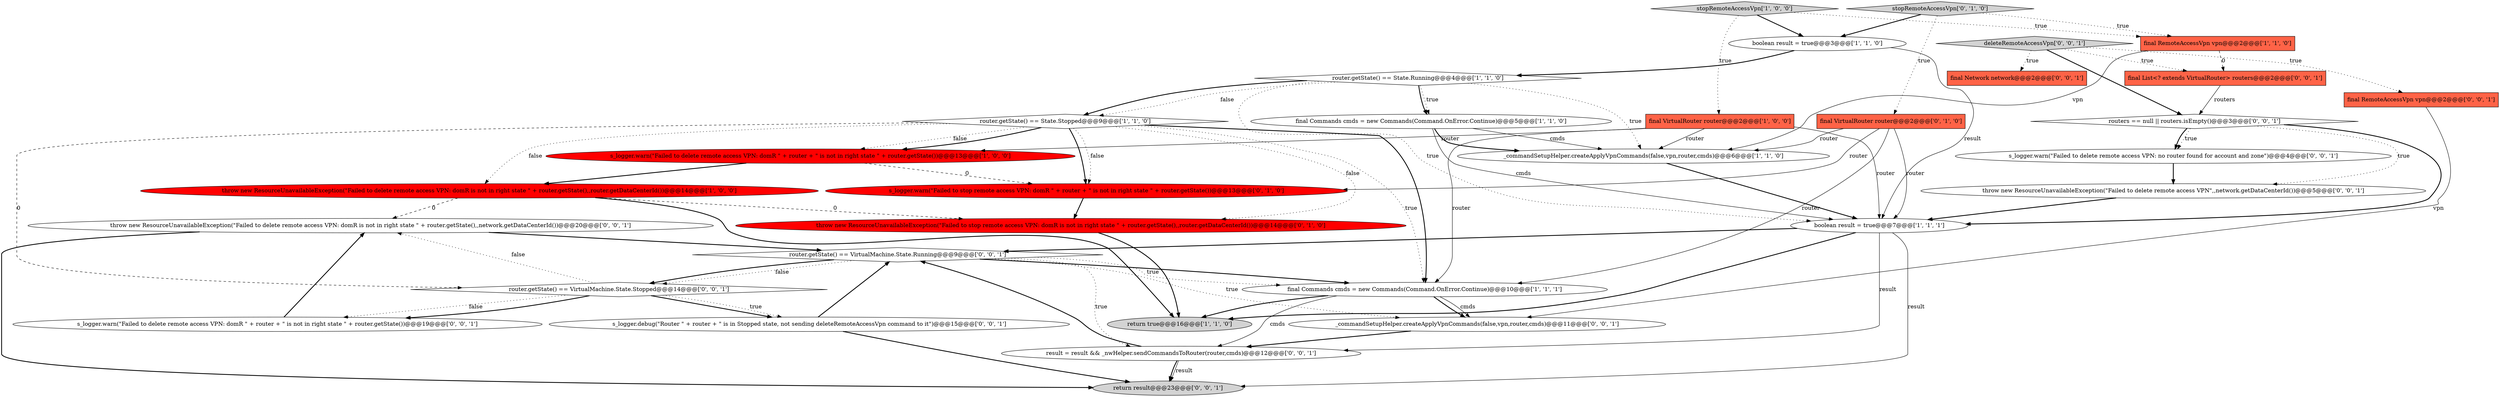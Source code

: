 digraph {
11 [style = filled, label = "s_logger.warn(\"Failed to delete remote access VPN: domR \" + router + \" is not in right state \" + router.getState())@@@13@@@['1', '0', '0']", fillcolor = red, shape = ellipse image = "AAA1AAABBB1BBB"];
14 [style = filled, label = "throw new ResourceUnavailableException(\"Failed to stop remote access VPN: domR is not in right state \" + router.getState(),,router.getDataCenterId())@@@14@@@['0', '1', '0']", fillcolor = red, shape = ellipse image = "AAA1AAABBB2BBB"];
30 [style = filled, label = "s_logger.debug(\"Router \" + router + \" is in Stopped state, not sending deleteRemoteAccessVpn command to it\")@@@15@@@['0', '0', '1']", fillcolor = white, shape = ellipse image = "AAA0AAABBB3BBB"];
8 [style = filled, label = "final RemoteAccessVpn vpn@@@2@@@['1', '1', '0']", fillcolor = tomato, shape = box image = "AAA0AAABBB1BBB"];
4 [style = filled, label = "final Commands cmds = new Commands(Command.OnError.Continue)@@@5@@@['1', '1', '0']", fillcolor = white, shape = ellipse image = "AAA0AAABBB1BBB"];
29 [style = filled, label = "final List<? extends VirtualRouter> routers@@@2@@@['0', '0', '1']", fillcolor = tomato, shape = box image = "AAA0AAABBB3BBB"];
18 [style = filled, label = "router.getState() == VirtualMachine.State.Running@@@9@@@['0', '0', '1']", fillcolor = white, shape = diamond image = "AAA0AAABBB3BBB"];
20 [style = filled, label = "result = result && _nwHelper.sendCommandsToRouter(router,cmds)@@@12@@@['0', '0', '1']", fillcolor = white, shape = ellipse image = "AAA0AAABBB3BBB"];
15 [style = filled, label = "stopRemoteAccessVpn['0', '1', '0']", fillcolor = lightgray, shape = diamond image = "AAA0AAABBB2BBB"];
9 [style = filled, label = "stopRemoteAccessVpn['1', '0', '0']", fillcolor = lightgray, shape = diamond image = "AAA0AAABBB1BBB"];
2 [style = filled, label = "boolean result = true@@@3@@@['1', '1', '0']", fillcolor = white, shape = ellipse image = "AAA0AAABBB1BBB"];
22 [style = filled, label = "_commandSetupHelper.createApplyVpnCommands(false,vpn,router,cmds)@@@11@@@['0', '0', '1']", fillcolor = white, shape = ellipse image = "AAA0AAABBB3BBB"];
3 [style = filled, label = "router.getState() == State.Running@@@4@@@['1', '1', '0']", fillcolor = white, shape = diamond image = "AAA0AAABBB1BBB"];
28 [style = filled, label = "routers == null || routers.isEmpty()@@@3@@@['0', '0', '1']", fillcolor = white, shape = diamond image = "AAA0AAABBB3BBB"];
27 [style = filled, label = "final Network network@@@2@@@['0', '0', '1']", fillcolor = tomato, shape = box image = "AAA0AAABBB3BBB"];
25 [style = filled, label = "s_logger.warn(\"Failed to delete remote access VPN: domR \" + router + \" is not in right state \" + router.getState())@@@19@@@['0', '0', '1']", fillcolor = white, shape = ellipse image = "AAA0AAABBB3BBB"];
19 [style = filled, label = "return result@@@23@@@['0', '0', '1']", fillcolor = lightgray, shape = ellipse image = "AAA0AAABBB3BBB"];
12 [style = filled, label = "return true@@@16@@@['1', '1', '0']", fillcolor = lightgray, shape = ellipse image = "AAA0AAABBB1BBB"];
7 [style = filled, label = "final VirtualRouter router@@@2@@@['1', '0', '0']", fillcolor = tomato, shape = box image = "AAA0AAABBB1BBB"];
10 [style = filled, label = "final Commands cmds = new Commands(Command.OnError.Continue)@@@10@@@['1', '1', '1']", fillcolor = white, shape = ellipse image = "AAA0AAABBB1BBB"];
5 [style = filled, label = "router.getState() == State.Stopped@@@9@@@['1', '1', '0']", fillcolor = white, shape = diamond image = "AAA0AAABBB1BBB"];
13 [style = filled, label = "final VirtualRouter router@@@2@@@['0', '1', '0']", fillcolor = tomato, shape = box image = "AAA0AAABBB2BBB"];
1 [style = filled, label = "boolean result = true@@@7@@@['1', '1', '1']", fillcolor = white, shape = ellipse image = "AAA0AAABBB1BBB"];
21 [style = filled, label = "throw new ResourceUnavailableException(\"Failed to delete remote access VPN\",,network.getDataCenterId())@@@5@@@['0', '0', '1']", fillcolor = white, shape = ellipse image = "AAA0AAABBB3BBB"];
16 [style = filled, label = "s_logger.warn(\"Failed to stop remote access VPN: domR \" + router + \" is not in right state \" + router.getState())@@@13@@@['0', '1', '0']", fillcolor = red, shape = ellipse image = "AAA1AAABBB2BBB"];
31 [style = filled, label = "deleteRemoteAccessVpn['0', '0', '1']", fillcolor = lightgray, shape = diamond image = "AAA0AAABBB3BBB"];
26 [style = filled, label = "throw new ResourceUnavailableException(\"Failed to delete remote access VPN: domR is not in right state \" + router.getState(),,network.getDataCenterId())@@@20@@@['0', '0', '1']", fillcolor = white, shape = ellipse image = "AAA0AAABBB3BBB"];
24 [style = filled, label = "final RemoteAccessVpn vpn@@@2@@@['0', '0', '1']", fillcolor = tomato, shape = box image = "AAA0AAABBB3BBB"];
0 [style = filled, label = "_commandSetupHelper.createApplyVpnCommands(false,vpn,router,cmds)@@@6@@@['1', '1', '0']", fillcolor = white, shape = ellipse image = "AAA0AAABBB1BBB"];
23 [style = filled, label = "router.getState() == VirtualMachine.State.Stopped@@@14@@@['0', '0', '1']", fillcolor = white, shape = diamond image = "AAA0AAABBB3BBB"];
6 [style = filled, label = "throw new ResourceUnavailableException(\"Failed to delete remote access VPN: domR is not in right state \" + router.getState(),,router.getDataCenterId())@@@14@@@['1', '0', '0']", fillcolor = red, shape = ellipse image = "AAA1AAABBB1BBB"];
17 [style = filled, label = "s_logger.warn(\"Failed to delete remote access VPN: no router found for account and zone\")@@@4@@@['0', '0', '1']", fillcolor = white, shape = ellipse image = "AAA0AAABBB3BBB"];
10->22 [style = bold, label=""];
18->23 [style = dotted, label="false"];
5->10 [style = bold, label=""];
23->25 [style = bold, label=""];
10->20 [style = solid, label="cmds"];
15->2 [style = bold, label=""];
7->1 [style = solid, label="router"];
13->10 [style = solid, label="router"];
23->30 [style = bold, label=""];
18->23 [style = bold, label=""];
9->2 [style = bold, label=""];
28->21 [style = dotted, label="true"];
11->16 [style = dashed, label="0"];
5->23 [style = dashed, label="0"];
5->10 [style = dotted, label="true"];
2->3 [style = bold, label=""];
11->6 [style = bold, label=""];
1->20 [style = solid, label="result"];
5->11 [style = dotted, label="false"];
8->0 [style = solid, label="vpn"];
3->4 [style = dotted, label="true"];
23->30 [style = dotted, label="true"];
1->18 [style = bold, label=""];
20->19 [style = solid, label="result"];
28->1 [style = bold, label=""];
23->26 [style = dotted, label="false"];
24->22 [style = solid, label="vpn"];
28->17 [style = dotted, label="true"];
13->1 [style = solid, label="router"];
26->19 [style = bold, label=""];
18->20 [style = dotted, label="true"];
6->14 [style = dashed, label="0"];
30->18 [style = bold, label=""];
3->4 [style = bold, label=""];
7->10 [style = solid, label="router"];
29->28 [style = solid, label="routers"];
4->0 [style = bold, label=""];
5->14 [style = dotted, label="false"];
9->8 [style = dotted, label="true"];
15->13 [style = dotted, label="true"];
5->16 [style = bold, label=""];
20->18 [style = bold, label=""];
10->22 [style = solid, label="cmds"];
18->10 [style = dotted, label="true"];
30->19 [style = bold, label=""];
3->5 [style = bold, label=""];
2->1 [style = solid, label="result"];
15->8 [style = dotted, label="true"];
13->0 [style = solid, label="router"];
18->10 [style = bold, label=""];
22->20 [style = bold, label=""];
5->6 [style = dotted, label="false"];
23->25 [style = dotted, label="false"];
10->12 [style = bold, label=""];
6->26 [style = dashed, label="0"];
0->1 [style = bold, label=""];
5->16 [style = dotted, label="false"];
14->12 [style = bold, label=""];
21->1 [style = bold, label=""];
25->26 [style = bold, label=""];
31->27 [style = dotted, label="true"];
3->0 [style = dotted, label="true"];
1->12 [style = bold, label=""];
28->17 [style = bold, label=""];
13->16 [style = solid, label="router"];
7->0 [style = solid, label="router"];
16->14 [style = bold, label=""];
5->11 [style = bold, label=""];
1->19 [style = solid, label="result"];
18->22 [style = dotted, label="true"];
31->28 [style = bold, label=""];
31->24 [style = dotted, label="true"];
4->1 [style = solid, label="cmds"];
3->5 [style = dotted, label="false"];
20->19 [style = bold, label=""];
9->7 [style = dotted, label="true"];
7->11 [style = solid, label="router"];
31->29 [style = dotted, label="true"];
17->21 [style = bold, label=""];
3->1 [style = dotted, label="true"];
8->29 [style = dashed, label="0"];
4->0 [style = solid, label="cmds"];
26->18 [style = bold, label=""];
6->12 [style = bold, label=""];
}
